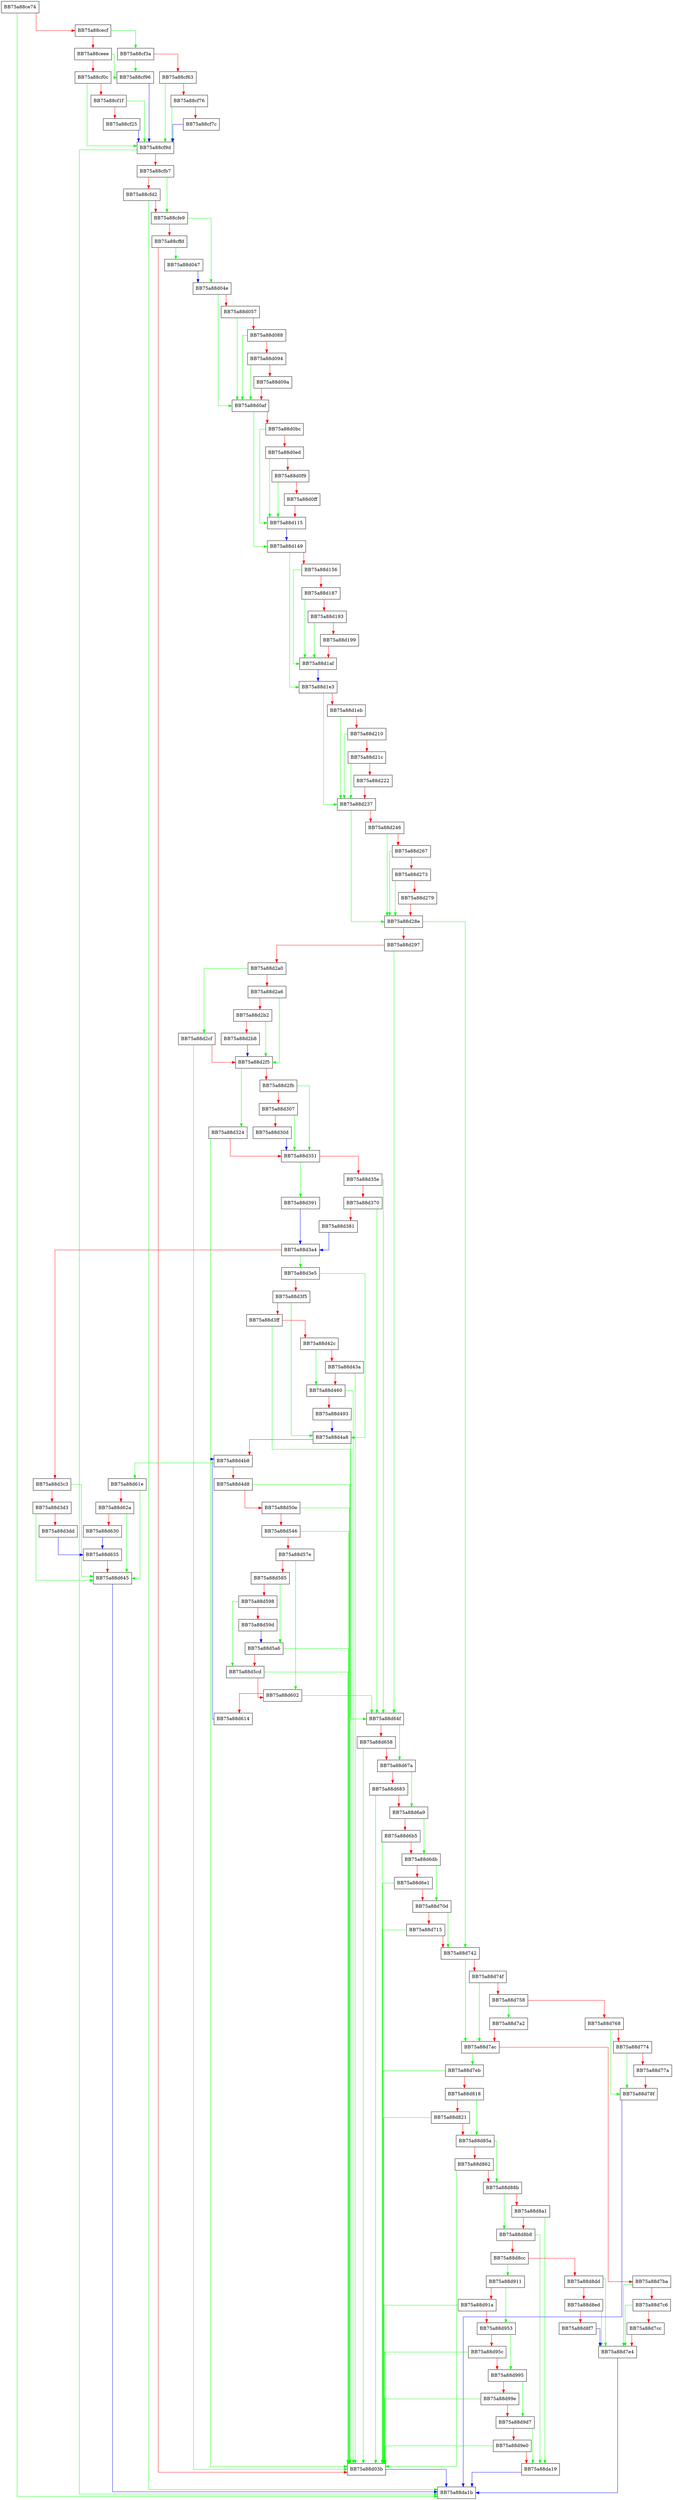digraph AddLowPriClientAttributes {
  node [shape="box"];
  graph [splines=ortho];
  BB75a88ce74 -> BB75a88da1b [color="green"];
  BB75a88ce74 -> BB75a88cecf [color="red"];
  BB75a88cecf -> BB75a88cf3a [color="green"];
  BB75a88cecf -> BB75a88ceee [color="red"];
  BB75a88ceee -> BB75a88cf96 [color="green"];
  BB75a88ceee -> BB75a88cf0c [color="red"];
  BB75a88cf0c -> BB75a88cf9d [color="green"];
  BB75a88cf0c -> BB75a88cf1f [color="red"];
  BB75a88cf1f -> BB75a88cf9d [color="green"];
  BB75a88cf1f -> BB75a88cf25 [color="red"];
  BB75a88cf25 -> BB75a88cf9d [color="blue"];
  BB75a88cf3a -> BB75a88cf96 [color="green"];
  BB75a88cf3a -> BB75a88cf63 [color="red"];
  BB75a88cf63 -> BB75a88cf9d [color="green"];
  BB75a88cf63 -> BB75a88cf76 [color="red"];
  BB75a88cf76 -> BB75a88cf9d [color="green"];
  BB75a88cf76 -> BB75a88cf7c [color="red"];
  BB75a88cf7c -> BB75a88cf9d [color="blue"];
  BB75a88cf96 -> BB75a88cf9d [color="blue"];
  BB75a88cf9d -> BB75a88da1b [color="green"];
  BB75a88cf9d -> BB75a88cfb7 [color="red"];
  BB75a88cfb7 -> BB75a88cfe9 [color="green"];
  BB75a88cfb7 -> BB75a88cfd2 [color="red"];
  BB75a88cfd2 -> BB75a88da1b [color="green"];
  BB75a88cfd2 -> BB75a88cfe9 [color="red"];
  BB75a88cfe9 -> BB75a88d04e [color="green"];
  BB75a88cfe9 -> BB75a88cffd [color="red"];
  BB75a88cffd -> BB75a88d047 [color="green"];
  BB75a88cffd -> BB75a88d03b [color="red"];
  BB75a88d03b -> BB75a88da1b [color="blue"];
  BB75a88d047 -> BB75a88d04e [color="blue"];
  BB75a88d04e -> BB75a88d0af [color="green"];
  BB75a88d04e -> BB75a88d057 [color="red"];
  BB75a88d057 -> BB75a88d0af [color="green"];
  BB75a88d057 -> BB75a88d088 [color="red"];
  BB75a88d088 -> BB75a88d0af [color="green"];
  BB75a88d088 -> BB75a88d094 [color="red"];
  BB75a88d094 -> BB75a88d0af [color="green"];
  BB75a88d094 -> BB75a88d09a [color="red"];
  BB75a88d09a -> BB75a88d0af [color="red"];
  BB75a88d0af -> BB75a88d149 [color="green"];
  BB75a88d0af -> BB75a88d0bc [color="red"];
  BB75a88d0bc -> BB75a88d115 [color="green"];
  BB75a88d0bc -> BB75a88d0ed [color="red"];
  BB75a88d0ed -> BB75a88d115 [color="green"];
  BB75a88d0ed -> BB75a88d0f9 [color="red"];
  BB75a88d0f9 -> BB75a88d115 [color="green"];
  BB75a88d0f9 -> BB75a88d0ff [color="red"];
  BB75a88d0ff -> BB75a88d115 [color="red"];
  BB75a88d115 -> BB75a88d149 [color="blue"];
  BB75a88d149 -> BB75a88d1e3 [color="green"];
  BB75a88d149 -> BB75a88d156 [color="red"];
  BB75a88d156 -> BB75a88d1af [color="green"];
  BB75a88d156 -> BB75a88d187 [color="red"];
  BB75a88d187 -> BB75a88d1af [color="green"];
  BB75a88d187 -> BB75a88d193 [color="red"];
  BB75a88d193 -> BB75a88d1af [color="green"];
  BB75a88d193 -> BB75a88d199 [color="red"];
  BB75a88d199 -> BB75a88d1af [color="red"];
  BB75a88d1af -> BB75a88d1e3 [color="blue"];
  BB75a88d1e3 -> BB75a88d237 [color="green"];
  BB75a88d1e3 -> BB75a88d1eb [color="red"];
  BB75a88d1eb -> BB75a88d237 [color="green"];
  BB75a88d1eb -> BB75a88d210 [color="red"];
  BB75a88d210 -> BB75a88d237 [color="green"];
  BB75a88d210 -> BB75a88d21c [color="red"];
  BB75a88d21c -> BB75a88d237 [color="green"];
  BB75a88d21c -> BB75a88d222 [color="red"];
  BB75a88d222 -> BB75a88d237 [color="red"];
  BB75a88d237 -> BB75a88d28e [color="green"];
  BB75a88d237 -> BB75a88d246 [color="red"];
  BB75a88d246 -> BB75a88d28e [color="green"];
  BB75a88d246 -> BB75a88d267 [color="red"];
  BB75a88d267 -> BB75a88d28e [color="green"];
  BB75a88d267 -> BB75a88d273 [color="red"];
  BB75a88d273 -> BB75a88d28e [color="green"];
  BB75a88d273 -> BB75a88d279 [color="red"];
  BB75a88d279 -> BB75a88d28e [color="red"];
  BB75a88d28e -> BB75a88d742 [color="green"];
  BB75a88d28e -> BB75a88d297 [color="red"];
  BB75a88d297 -> BB75a88d64f [color="green"];
  BB75a88d297 -> BB75a88d2a0 [color="red"];
  BB75a88d2a0 -> BB75a88d2cf [color="green"];
  BB75a88d2a0 -> BB75a88d2a6 [color="red"];
  BB75a88d2a6 -> BB75a88d2f5 [color="green"];
  BB75a88d2a6 -> BB75a88d2b2 [color="red"];
  BB75a88d2b2 -> BB75a88d2f5 [color="green"];
  BB75a88d2b2 -> BB75a88d2b8 [color="red"];
  BB75a88d2b8 -> BB75a88d2f5 [color="blue"];
  BB75a88d2cf -> BB75a88d03b [color="green"];
  BB75a88d2cf -> BB75a88d2f5 [color="red"];
  BB75a88d2f5 -> BB75a88d324 [color="green"];
  BB75a88d2f5 -> BB75a88d2fb [color="red"];
  BB75a88d2fb -> BB75a88d351 [color="green"];
  BB75a88d2fb -> BB75a88d307 [color="red"];
  BB75a88d307 -> BB75a88d351 [color="green"];
  BB75a88d307 -> BB75a88d30d [color="red"];
  BB75a88d30d -> BB75a88d351 [color="blue"];
  BB75a88d324 -> BB75a88d03b [color="green"];
  BB75a88d324 -> BB75a88d351 [color="red"];
  BB75a88d351 -> BB75a88d391 [color="green"];
  BB75a88d351 -> BB75a88d35e [color="red"];
  BB75a88d35e -> BB75a88d64f [color="green"];
  BB75a88d35e -> BB75a88d370 [color="red"];
  BB75a88d370 -> BB75a88d64f [color="green"];
  BB75a88d370 -> BB75a88d381 [color="red"];
  BB75a88d381 -> BB75a88d3a4 [color="blue"];
  BB75a88d391 -> BB75a88d3a4 [color="blue"];
  BB75a88d3a4 -> BB75a88d3e5 [color="green"];
  BB75a88d3a4 -> BB75a88d3c3 [color="red"];
  BB75a88d3c3 -> BB75a88d645 [color="green"];
  BB75a88d3c3 -> BB75a88d3d3 [color="red"];
  BB75a88d3d3 -> BB75a88d645 [color="green"];
  BB75a88d3d3 -> BB75a88d3dd [color="red"];
  BB75a88d3dd -> BB75a88d635 [color="blue"];
  BB75a88d3e5 -> BB75a88d4a8 [color="green"];
  BB75a88d3e5 -> BB75a88d3f5 [color="red"];
  BB75a88d3f5 -> BB75a88d4a8 [color="green"];
  BB75a88d3f5 -> BB75a88d3ff [color="red"];
  BB75a88d3ff -> BB75a88d03b [color="green"];
  BB75a88d3ff -> BB75a88d42c [color="red"];
  BB75a88d42c -> BB75a88d460 [color="green"];
  BB75a88d42c -> BB75a88d43a [color="red"];
  BB75a88d43a -> BB75a88d03b [color="green"];
  BB75a88d43a -> BB75a88d460 [color="red"];
  BB75a88d460 -> BB75a88d03b [color="green"];
  BB75a88d460 -> BB75a88d493 [color="red"];
  BB75a88d493 -> BB75a88d4a8 [color="blue"];
  BB75a88d4a8 -> BB75a88d64f [color="green"];
  BB75a88d4a8 -> BB75a88d4b8 [color="red"];
  BB75a88d4b8 -> BB75a88d61e [color="green"];
  BB75a88d4b8 -> BB75a88d4d8 [color="red"];
  BB75a88d4d8 -> BB75a88d03b [color="green"];
  BB75a88d4d8 -> BB75a88d50e [color="red"];
  BB75a88d50e -> BB75a88d03b [color="green"];
  BB75a88d50e -> BB75a88d546 [color="red"];
  BB75a88d546 -> BB75a88d03b [color="green"];
  BB75a88d546 -> BB75a88d57e [color="red"];
  BB75a88d57e -> BB75a88d602 [color="green"];
  BB75a88d57e -> BB75a88d585 [color="red"];
  BB75a88d585 -> BB75a88d5a6 [color="green"];
  BB75a88d585 -> BB75a88d598 [color="red"];
  BB75a88d598 -> BB75a88d5cd [color="green"];
  BB75a88d598 -> BB75a88d59d [color="red"];
  BB75a88d59d -> BB75a88d5a6 [color="blue"];
  BB75a88d5a6 -> BB75a88d03b [color="green"];
  BB75a88d5a6 -> BB75a88d5cd [color="red"];
  BB75a88d5cd -> BB75a88d03b [color="green"];
  BB75a88d5cd -> BB75a88d602 [color="red"];
  BB75a88d602 -> BB75a88d64f [color="green"];
  BB75a88d602 -> BB75a88d614 [color="red"];
  BB75a88d614 -> BB75a88d4b8 [color="blue"];
  BB75a88d61e -> BB75a88d645 [color="green"];
  BB75a88d61e -> BB75a88d62a [color="red"];
  BB75a88d62a -> BB75a88d645 [color="green"];
  BB75a88d62a -> BB75a88d630 [color="red"];
  BB75a88d630 -> BB75a88d635 [color="blue"];
  BB75a88d635 -> BB75a88d645 [color="red"];
  BB75a88d645 -> BB75a88da1b [color="blue"];
  BB75a88d64f -> BB75a88d67a [color="green"];
  BB75a88d64f -> BB75a88d658 [color="red"];
  BB75a88d658 -> BB75a88d03b [color="green"];
  BB75a88d658 -> BB75a88d67a [color="red"];
  BB75a88d67a -> BB75a88d6a9 [color="green"];
  BB75a88d67a -> BB75a88d683 [color="red"];
  BB75a88d683 -> BB75a88d03b [color="green"];
  BB75a88d683 -> BB75a88d6a9 [color="red"];
  BB75a88d6a9 -> BB75a88d6db [color="green"];
  BB75a88d6a9 -> BB75a88d6b5 [color="red"];
  BB75a88d6b5 -> BB75a88d03b [color="green"];
  BB75a88d6b5 -> BB75a88d6db [color="red"];
  BB75a88d6db -> BB75a88d70d [color="green"];
  BB75a88d6db -> BB75a88d6e1 [color="red"];
  BB75a88d6e1 -> BB75a88d03b [color="green"];
  BB75a88d6e1 -> BB75a88d70d [color="red"];
  BB75a88d70d -> BB75a88d742 [color="green"];
  BB75a88d70d -> BB75a88d715 [color="red"];
  BB75a88d715 -> BB75a88d03b [color="green"];
  BB75a88d715 -> BB75a88d742 [color="red"];
  BB75a88d742 -> BB75a88d7ac [color="green"];
  BB75a88d742 -> BB75a88d74f [color="red"];
  BB75a88d74f -> BB75a88d7ac [color="green"];
  BB75a88d74f -> BB75a88d758 [color="red"];
  BB75a88d758 -> BB75a88d7a2 [color="green"];
  BB75a88d758 -> BB75a88d768 [color="red"];
  BB75a88d768 -> BB75a88d78f [color="green"];
  BB75a88d768 -> BB75a88d774 [color="red"];
  BB75a88d774 -> BB75a88d78f [color="green"];
  BB75a88d774 -> BB75a88d77a [color="red"];
  BB75a88d77a -> BB75a88d78f [color="red"];
  BB75a88d78f -> BB75a88da1b [color="blue"];
  BB75a88d7a2 -> BB75a88d7ac [color="red"];
  BB75a88d7ac -> BB75a88d7eb [color="green"];
  BB75a88d7ac -> BB75a88d7ba [color="red"];
  BB75a88d7ba -> BB75a88d7e4 [color="green"];
  BB75a88d7ba -> BB75a88d7c6 [color="red"];
  BB75a88d7c6 -> BB75a88d7e4 [color="green"];
  BB75a88d7c6 -> BB75a88d7cc [color="red"];
  BB75a88d7cc -> BB75a88d7e4 [color="red"];
  BB75a88d7e4 -> BB75a88da1b [color="blue"];
  BB75a88d7eb -> BB75a88d03b [color="green"];
  BB75a88d7eb -> BB75a88d818 [color="red"];
  BB75a88d818 -> BB75a88d85a [color="green"];
  BB75a88d818 -> BB75a88d821 [color="red"];
  BB75a88d821 -> BB75a88d03b [color="green"];
  BB75a88d821 -> BB75a88d85a [color="red"];
  BB75a88d85a -> BB75a88d88b [color="green"];
  BB75a88d85a -> BB75a88d862 [color="red"];
  BB75a88d862 -> BB75a88d03b [color="green"];
  BB75a88d862 -> BB75a88d88b [color="red"];
  BB75a88d88b -> BB75a88d8b8 [color="green"];
  BB75a88d88b -> BB75a88d8a1 [color="red"];
  BB75a88d8a1 -> BB75a88da19 [color="green"];
  BB75a88d8a1 -> BB75a88d8b8 [color="red"];
  BB75a88d8b8 -> BB75a88da19 [color="green"];
  BB75a88d8b8 -> BB75a88d8cc [color="red"];
  BB75a88d8cc -> BB75a88d911 [color="green"];
  BB75a88d8cc -> BB75a88d8dd [color="red"];
  BB75a88d8dd -> BB75a88d7e4 [color="green"];
  BB75a88d8dd -> BB75a88d8ed [color="red"];
  BB75a88d8ed -> BB75a88d7e4 [color="green"];
  BB75a88d8ed -> BB75a88d8f7 [color="red"];
  BB75a88d8f7 -> BB75a88d7e4 [color="blue"];
  BB75a88d911 -> BB75a88d953 [color="green"];
  BB75a88d911 -> BB75a88d91a [color="red"];
  BB75a88d91a -> BB75a88d03b [color="green"];
  BB75a88d91a -> BB75a88d953 [color="red"];
  BB75a88d953 -> BB75a88d995 [color="green"];
  BB75a88d953 -> BB75a88d95c [color="red"];
  BB75a88d95c -> BB75a88d03b [color="green"];
  BB75a88d95c -> BB75a88d995 [color="red"];
  BB75a88d995 -> BB75a88d9d7 [color="green"];
  BB75a88d995 -> BB75a88d99e [color="red"];
  BB75a88d99e -> BB75a88d03b [color="green"];
  BB75a88d99e -> BB75a88d9d7 [color="red"];
  BB75a88d9d7 -> BB75a88da19 [color="green"];
  BB75a88d9d7 -> BB75a88d9e0 [color="red"];
  BB75a88d9e0 -> BB75a88d03b [color="green"];
  BB75a88d9e0 -> BB75a88da19 [color="red"];
  BB75a88da19 -> BB75a88da1b [color="blue"];
}
